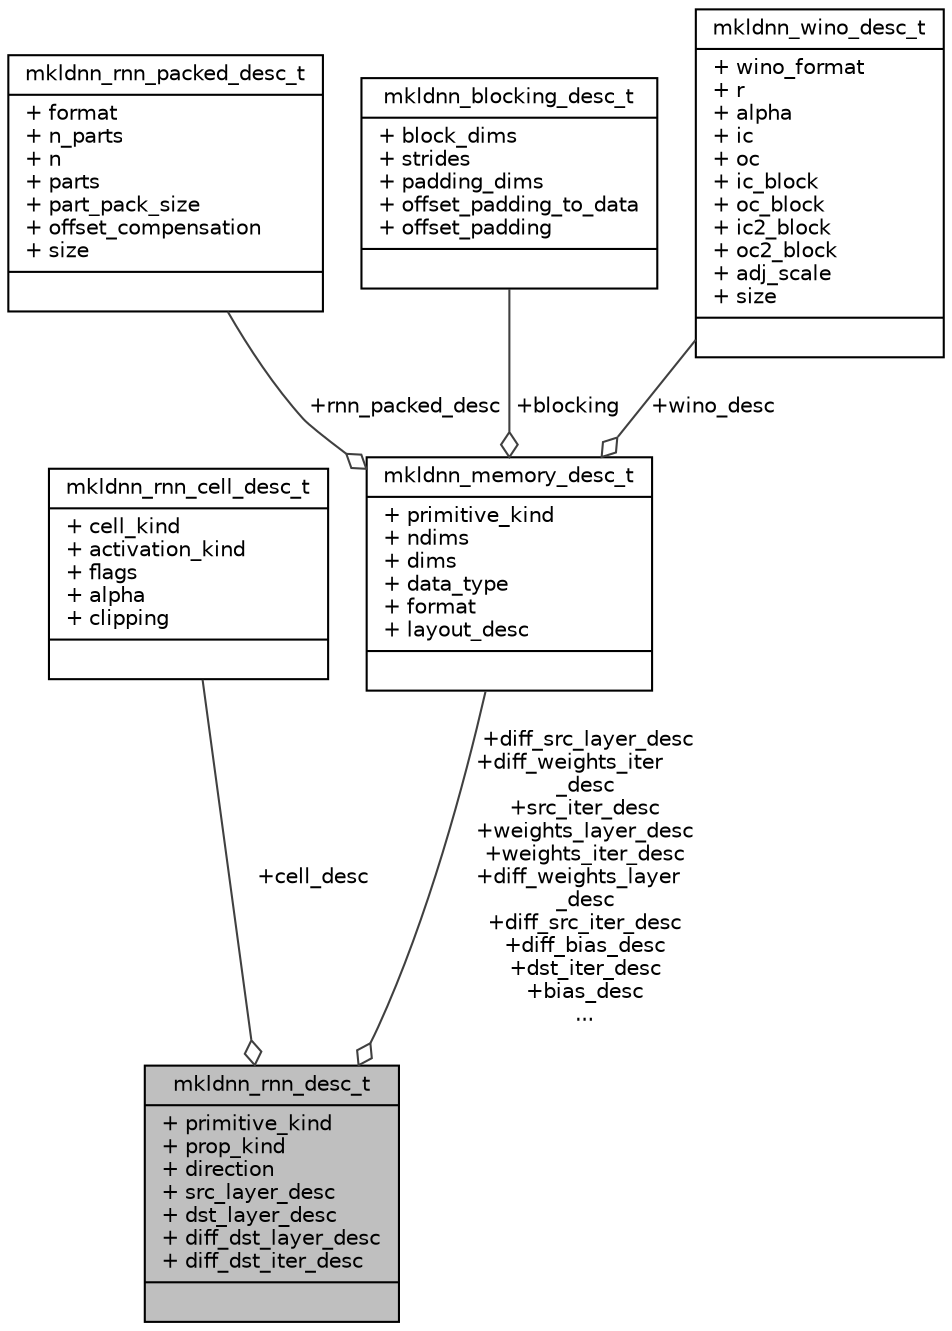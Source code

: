 digraph "mkldnn_rnn_desc_t"
{
  edge [fontname="Helvetica",fontsize="10",labelfontname="Helvetica",labelfontsize="10"];
  node [fontname="Helvetica",fontsize="10",shape=record];
  Node1 [label="{mkldnn_rnn_desc_t\n|+ primitive_kind\l+ prop_kind\l+ direction\l+ src_layer_desc\l+ dst_layer_desc\l+ diff_dst_layer_desc\l+ diff_dst_iter_desc\l|}",height=0.2,width=0.4,color="black", fillcolor="grey75", style="filled", fontcolor="black"];
  Node2 -> Node1 [color="grey25",fontsize="10",style="solid",label=" +cell_desc" ,arrowhead="odiamond",fontname="Helvetica"];
  Node2 [label="{mkldnn_rnn_cell_desc_t\n|+ cell_kind\l+ activation_kind\l+ flags\l+ alpha\l+ clipping\l|}",height=0.2,width=0.4,color="black", fillcolor="white", style="filled",URL="$structmkldnn__rnn__cell__desc__t.html"];
  Node3 -> Node1 [color="grey25",fontsize="10",style="solid",label=" +diff_src_layer_desc\n+diff_weights_iter\l_desc\n+src_iter_desc\n+weights_layer_desc\n+weights_iter_desc\n+diff_weights_layer\l_desc\n+diff_src_iter_desc\n+diff_bias_desc\n+dst_iter_desc\n+bias_desc\n..." ,arrowhead="odiamond",fontname="Helvetica"];
  Node3 [label="{mkldnn_memory_desc_t\n|+ primitive_kind\l+ ndims\l+ dims\l+ data_type\l+ format\l+ layout_desc\l|}",height=0.2,width=0.4,color="black", fillcolor="white", style="filled",URL="$structmkldnn__memory__desc__t.html"];
  Node4 -> Node3 [color="grey25",fontsize="10",style="solid",label=" +rnn_packed_desc" ,arrowhead="odiamond",fontname="Helvetica"];
  Node4 [label="{mkldnn_rnn_packed_desc_t\n|+ format\l+ n_parts\l+ n\l+ parts\l+ part_pack_size\l+ offset_compensation\l+ size\l|}",height=0.2,width=0.4,color="black", fillcolor="white", style="filled",URL="$structmkldnn__rnn__packed__desc__t.html"];
  Node5 -> Node3 [color="grey25",fontsize="10",style="solid",label=" +blocking" ,arrowhead="odiamond",fontname="Helvetica"];
  Node5 [label="{mkldnn_blocking_desc_t\n|+ block_dims\l+ strides\l+ padding_dims\l+ offset_padding_to_data\l+ offset_padding\l|}",height=0.2,width=0.4,color="black", fillcolor="white", style="filled",URL="$structmkldnn__blocking__desc__t.html"];
  Node6 -> Node3 [color="grey25",fontsize="10",style="solid",label=" +wino_desc" ,arrowhead="odiamond",fontname="Helvetica"];
  Node6 [label="{mkldnn_wino_desc_t\n|+ wino_format\l+ r\l+ alpha\l+ ic\l+ oc\l+ ic_block\l+ oc_block\l+ ic2_block\l+ oc2_block\l+ adj_scale\l+ size\l|}",height=0.2,width=0.4,color="black", fillcolor="white", style="filled",URL="$structmkldnn__wino__desc__t.html"];
}
